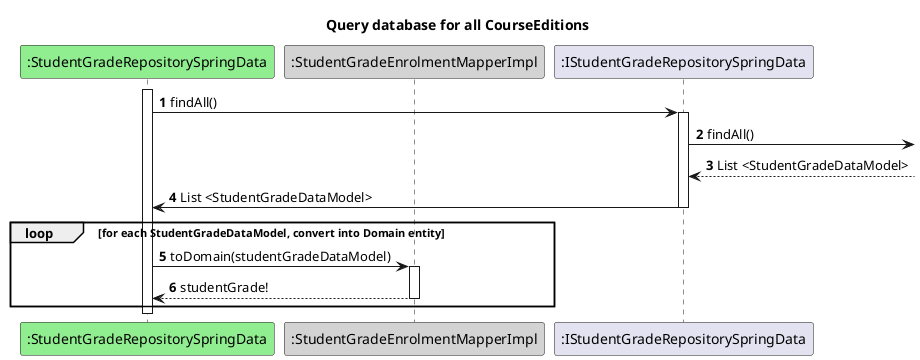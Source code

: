 @startuml

autonumber

title Query database for all CourseEditions

participant ":StudentGradeRepositorySpringData" as SGR #lightgreen
participant ":StudentGradeEnrolmentMapperImpl" as SGEM #lightgrey
participant ":IStudentGradeRepositorySpringData" as SGRSD

activate SGR
SGR -> SGRSD ++ : findAll()
SGRSD ->  : findAll()
SGRSD <--  : List <StudentGradeDataModel>
SGRSD -> SGR --: List <StudentGradeDataModel>

loop for each StudentGradeDataModel, convert into Domain entity
    SGR -> SGEM : toDomain(studentGradeDataModel)
    activate SGEM
    SGEM --> SGR : studentGrade!
    deactivate SGEM
end

deactivate SGR
@enduml